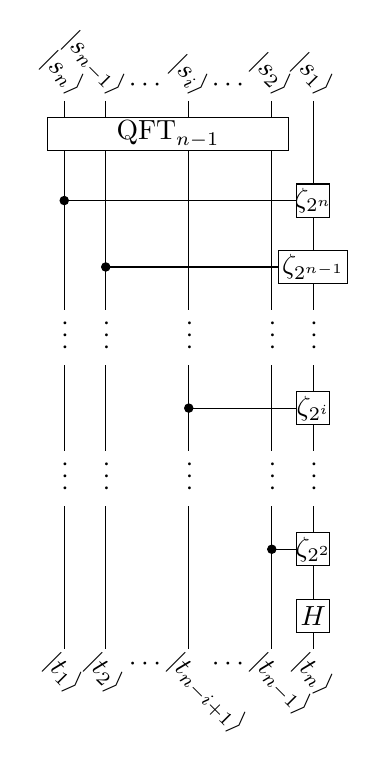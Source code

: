 \newcommand{\ket}[1]{\left| #1 \right\rangle}
\begin{tikzpicture}[scale=1.0,x=1pt,y=1pt]
\filldraw[color=white] (7.5, 0.0) rectangle (-97.5, -198.0);
% Drawing wires
% Line 8: 1 W \ket{s_1} \ket{t_{n}}
\draw[color=black] (-0.0,0.0) -- (-0.0,-198.0);
\draw[color=black] (-0.0,0.0) node[above,anchor=south east,xshift=2pt,inner sep=0pt,rotate=-45] {$\ket{s_1}$};
% Line 3: n-1 W \ket{s_{n-1}} \ket{t_2}
\draw[color=black] (-75.0,0.0) -- (-75.0,-198.0);
\draw[color=black] (-75.0,0.0) node[above,anchor=south east,xshift=2pt,inner sep=0pt,rotate=-45] {$\ket{s_{n-1}}$};
% Line 5: i W \ket{s_{i}} \ket{t_{n-i+1}}
\draw[color=black] (-45.0,0.0) -- (-45.0,-198.0);
\draw[color=black] (-45.0,0.0) node[above,anchor=south east,xshift=2pt,inner sep=0pt,rotate=-45] {$\ket{s_{i}}$};
% Line 2: n W \ket{s_n} \ket{t_1}
\draw[color=black] (-90.0,0.0) -- (-90.0,-198.0);
\draw[color=black] (-90.0,0.0) node[above,anchor=south east,xshift=2pt,inner sep=0pt,rotate=-45] {$\ket{s_n}$};
% Line 6: ...2 W
\draw[color=black] (-30.0,0.0) node[above] {$\cdots$};
% Line 7: 2 W \ket{s_2} \ket{t_{n-1}}
\draw[color=black] (-15.0,0.0) -- (-15.0,-198.0);
\draw[color=black] (-15.0,0.0) node[above,anchor=south east,xshift=2pt,inner sep=0pt,rotate=-45] {$\ket{s_2}$};
% Line 4: ...1 W
\draw[color=black] (-60.0,0.0) node[above] {$\cdots$};
% Done with wires; drawing gates
% Line 11: n n-1 ...1 i 2 G $\hbox{QFT}_{n-1}$ width=40
\draw (-90.0,-12.0) -- (-15.0,-12.0);
\begin{scope}
\draw[fill=white] (-52.5, -12.0) +(-45.0:61.518pt and 8.485pt) -- +(45.0:61.518pt and 8.485pt) -- +(135.0:61.518pt and 8.485pt) -- +(225.0:61.518pt and 8.485pt) -- cycle;
\clip (-52.5, -12.0) +(-45.0:61.518pt and 8.485pt) -- +(45.0:61.518pt and 8.485pt) -- +(135.0:61.518pt and 8.485pt) -- +(225.0:61.518pt and 8.485pt) -- cycle;
\draw (-52.5, -12.0) node {$\hbox{QFT}_{n-1}$};
\end{scope}
% Line 12: 1 G $\zeta_{2^n}$ n
\draw (-90.0,-36.0) -- (-0.0,-36.0);
\begin{scope}
\draw[fill=white] (0.0, -36.0) +(-45.0:8.485pt and 8.485pt) -- +(45.0:8.485pt and 8.485pt) -- +(135.0:8.485pt and 8.485pt) -- +(225.0:8.485pt and 8.485pt) -- cycle;
\clip (0.0, -36.0) +(-45.0:8.485pt and 8.485pt) -- +(45.0:8.485pt and 8.485pt) -- +(135.0:8.485pt and 8.485pt) -- +(225.0:8.485pt and 8.485pt) -- cycle;
\draw (0.0, -36.0) node {$\zeta_{2^n}$};
\end{scope}
\filldraw (-90.0, -36.0) circle(1.5pt);
% Line 13: 1 G $\zeta_{2^{n-1}}$ n-1 width=25
\draw (-75.0,-60.0) -- (-0.0,-60.0);
\begin{scope}
\draw[fill=white] (0.0, -60.0) +(-45.0:17.678pt and 8.485pt) -- +(45.0:17.678pt and 8.485pt) -- +(135.0:17.678pt and 8.485pt) -- +(225.0:17.678pt and 8.485pt) -- cycle;
\clip (0.0, -60.0) +(-45.0:17.678pt and 8.485pt) -- +(45.0:17.678pt and 8.485pt) -- +(135.0:17.678pt and 8.485pt) -- +(225.0:17.678pt and 8.485pt) -- cycle;
\draw (0.0, -60.0) node {$\zeta_{2^{n-1}}$};
\end{scope}
\filldraw (-75.0, -60.0) circle(1.5pt);
% Line 14: LABEL ...
\draw[color=black] (-90.0, -85.5) node [fill=white, rotate around={-90:(0,0)}] {$\cdots$};
\draw[color=black] (-75.0, -85.5) node [fill=white, rotate around={-90:(0,0)}] {$\cdots$};
\draw[color=black] (-45.0, -85.5) node [fill=white, rotate around={-90:(0,0)}] {$\cdots$};
\draw[color=black] (-15.0, -85.5) node [fill=white, rotate around={-90:(0,0)}] {$\cdots$};
\draw[color=black] (-0.0, -85.5) node [fill=white, rotate around={-90:(0,0)}] {$\cdots$};
% Line 15: 1 G $\zeta_{2^i}$ i
\draw (-45.0,-111.0) -- (-0.0,-111.0);
\begin{scope}
\draw[fill=white] (0.0, -111.0) +(-45.0:8.485pt and 8.485pt) -- +(45.0:8.485pt and 8.485pt) -- +(135.0:8.485pt and 8.485pt) -- +(225.0:8.485pt and 8.485pt) -- cycle;
\clip (0.0, -111.0) +(-45.0:8.485pt and 8.485pt) -- +(45.0:8.485pt and 8.485pt) -- +(135.0:8.485pt and 8.485pt) -- +(225.0:8.485pt and 8.485pt) -- cycle;
\draw (0.0, -111.0) node {$\zeta_{2^i}$};
\end{scope}
\filldraw (-45.0, -111.0) circle(1.5pt);
% Line 16: LABEL ...
\draw[color=black] (-90.0, -136.5) node [fill=white, rotate around={-90:(0,0)}] {$\cdots$};
\draw[color=black] (-75.0, -136.5) node [fill=white, rotate around={-90:(0,0)}] {$\cdots$};
\draw[color=black] (-45.0, -136.5) node [fill=white, rotate around={-90:(0,0)}] {$\cdots$};
\draw[color=black] (-15.0, -136.5) node [fill=white, rotate around={-90:(0,0)}] {$\cdots$};
\draw[color=black] (-0.0, -136.5) node [fill=white, rotate around={-90:(0,0)}] {$\cdots$};
% Line 17: 1 G $\zeta_{2^2}$ 2
\draw (-15.0,-162.0) -- (-0.0,-162.0);
\begin{scope}
\draw[fill=white] (0.0, -162.0) +(-45.0:8.485pt and 8.485pt) -- +(45.0:8.485pt and 8.485pt) -- +(135.0:8.485pt and 8.485pt) -- +(225.0:8.485pt and 8.485pt) -- cycle;
\clip (0.0, -162.0) +(-45.0:8.485pt and 8.485pt) -- +(45.0:8.485pt and 8.485pt) -- +(135.0:8.485pt and 8.485pt) -- +(225.0:8.485pt and 8.485pt) -- cycle;
\draw (0.0, -162.0) node {$\zeta_{2^2}$};
\end{scope}
\filldraw (-15.0, -162.0) circle(1.5pt);
% Line 18: 1 H
\begin{scope}
\draw[fill=white] (0.0, -186.0) +(-45.0:8.485pt and 8.485pt) -- +(45.0:8.485pt and 8.485pt) -- +(135.0:8.485pt and 8.485pt) -- +(225.0:8.485pt and 8.485pt) -- cycle;
\clip (0.0, -186.0) +(-45.0:8.485pt and 8.485pt) -- +(45.0:8.485pt and 8.485pt) -- +(135.0:8.485pt and 8.485pt) -- +(225.0:8.485pt and 8.485pt) -- cycle;
\draw (0.0, -186.0) node {$H$};
\end{scope}
% Done with gates; drawing ending labels
\draw[color=black] (-0.0,-198.0) node[below,anchor=north west,xshift=-2pt,inner sep=0pt,rotate=-45] {$\ket{t_{n}}$};
\draw[color=black] (-75.0,-198.0) node[below,anchor=north west,xshift=-2pt,inner sep=0pt,rotate=-45] {$\ket{t_2}$};
\draw[color=black] (-45.0,-198.0) node[below,anchor=north west,xshift=-2pt,inner sep=0pt,rotate=-45] {$\ket{t_{n-i+1}}$};
\draw[color=black] (-90.0,-198.0) node[below,anchor=north west,xshift=-2pt,inner sep=0pt,rotate=-45] {$\ket{t_1}$};
\draw[color=black] (-30.0,-198.0) node[below] {$\cdots$};
\draw[color=black] (-15.0,-198.0) node[below,anchor=north west,xshift=-2pt,inner sep=0pt,rotate=-45] {$\ket{t_{n-1}}$};
\draw[color=black] (-60.0,-198.0) node[below] {$\cdots$};
% Done with ending labels; drawing cut lines and comments
% Done with comments
\end{tikzpicture}
